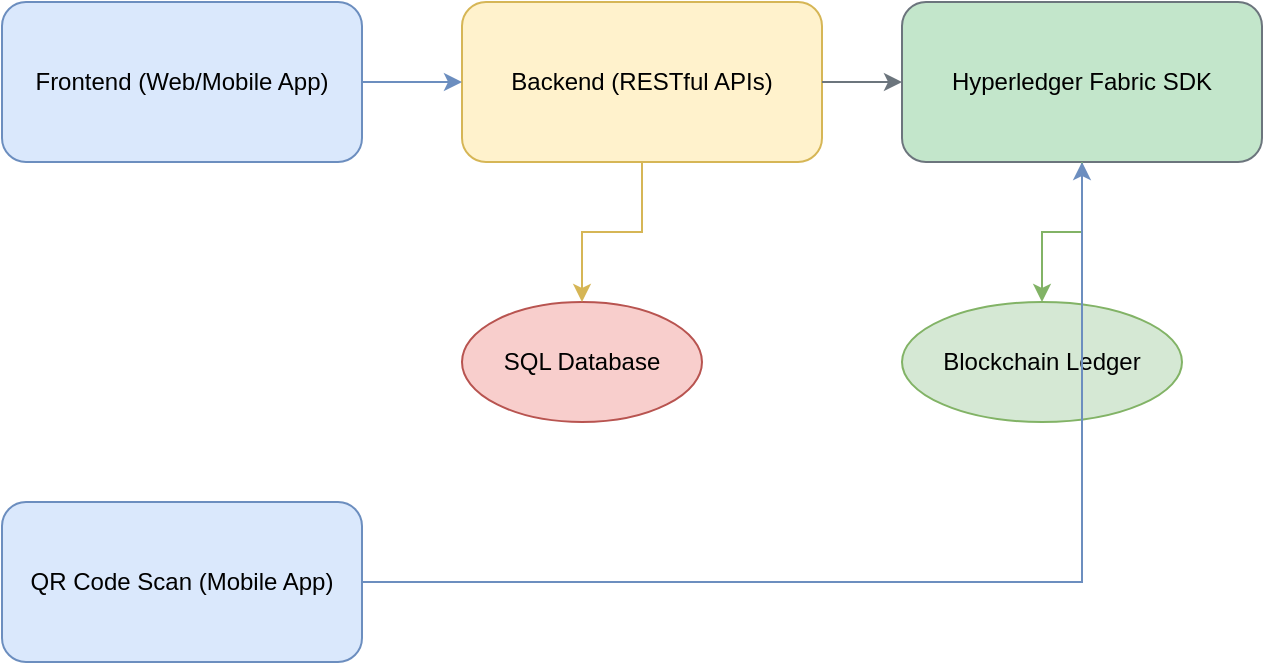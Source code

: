<mxfile>
  <diagram name="Interactions Between Components">
    <mxGraphModel dx="640" dy="480" grid="1" gridSize="10" guides="1" tooltips="1" connect="1" arrows="1" fold="1" page="1" pageScale="1" pageWidth="850" pageHeight="1100" math="0" shadow="0">
      <root>
        <mxCell id="0" />
        <mxCell id="1" parent="0" />
        <mxCell id="frontend" value="Frontend (Web/Mobile App)" style="rounded=1;whiteSpace=wrap;html=1;fillColor=#dae8fc;strokeColor=#6c8ebf;" vertex="1" parent="1">
          <mxGeometry x="50" y="50" width="180" height="80" as="geometry" />
        </mxCell>
        <mxCell id="backend" value="Backend (RESTful APIs)" style="rounded=1;whiteSpace=wrap;html=1;fillColor=#fff2cc;strokeColor=#d6b656;" vertex="1" parent="1">
          <mxGeometry x="280" y="50" width="180" height="80" as="geometry" />
        </mxCell>
        <mxCell id="sqlDb" value="SQL Database" style="ellipse;whiteSpace=wrap;html=1;fillColor=#f8cecc;strokeColor=#b85450;" vertex="1" parent="1">
          <mxGeometry x="280" y="200" width="120" height="60" as="geometry" />
        </mxCell>
        <mxCell id="fabricSDK" value="Hyperledger Fabric SDK" style="rounded=1;whiteSpace=wrap;html=1;fillColor=#c3e6cb;strokeColor=#6c757d;" vertex="1" parent="1">
          <mxGeometry x="500" y="50" width="180" height="80" as="geometry" />
        </mxCell>
        <mxCell id="blockchain" value="Blockchain Ledger" style="ellipse;whiteSpace=wrap;html=1;fillColor=#d5e8d4;strokeColor=#82b366;" vertex="1" parent="1">
          <mxGeometry x="500" y="200" width="140" height="60" as="geometry" />
        </mxCell>
        <mxCell id="qrCode" value="QR Code Scan (Mobile App)" style="rounded=1;whiteSpace=wrap;html=1;fillColor=#dae8fc;strokeColor=#6c8ebf;" vertex="1" parent="1">
          <mxGeometry x="50" y="300" width="180" height="80" as="geometry" />
        </mxCell>
        <mxCell id="edge1" style="edgeStyle=orthogonalEdgeStyle;rounded=0;orthogonalLoop=1;html=1;strokeColor=#6c8ebf;" edge="1" parent="1" source="frontend" target="backend">
          <mxGeometry relative="1" as="geometry" />
        </mxCell>
        <mxCell id="edge2" style="edgeStyle=orthogonalEdgeStyle;rounded=0;orthogonalLoop=1;html=1;strokeColor=#d6b656;" edge="1" parent="1" source="backend" target="sqlDb">
          <mxGeometry relative="1" as="geometry" />
        </mxCell>
        <mxCell id="edge3" style="edgeStyle=orthogonalEdgeStyle;rounded=0;orthogonalLoop=1;html=1;strokeColor=#6c757d;" edge="1" parent="1" source="backend" target="fabricSDK">
          <mxGeometry relative="1" as="geometry" />
        </mxCell>
        <mxCell id="edge4" style="edgeStyle=orthogonalEdgeStyle;rounded=0;orthogonalLoop=1;html=1;strokeColor=#82b366;" edge="1" parent="1" source="fabricSDK" target="blockchain">
          <mxGeometry relative="1" as="geometry" />
        </mxCell>
        <mxCell id="edge5" style="edgeStyle=orthogonalEdgeStyle;rounded=0;orthogonalLoop=1;html=1;strokeColor=#6c8ebf;" edge="1" parent="1" source="qrCode" target="fabricSDK">
          <mxGeometry relative="1" as="geometry" />
        </mxCell>
      </root>
    </mxGraphModel>
  </diagram>
</mxfile>

